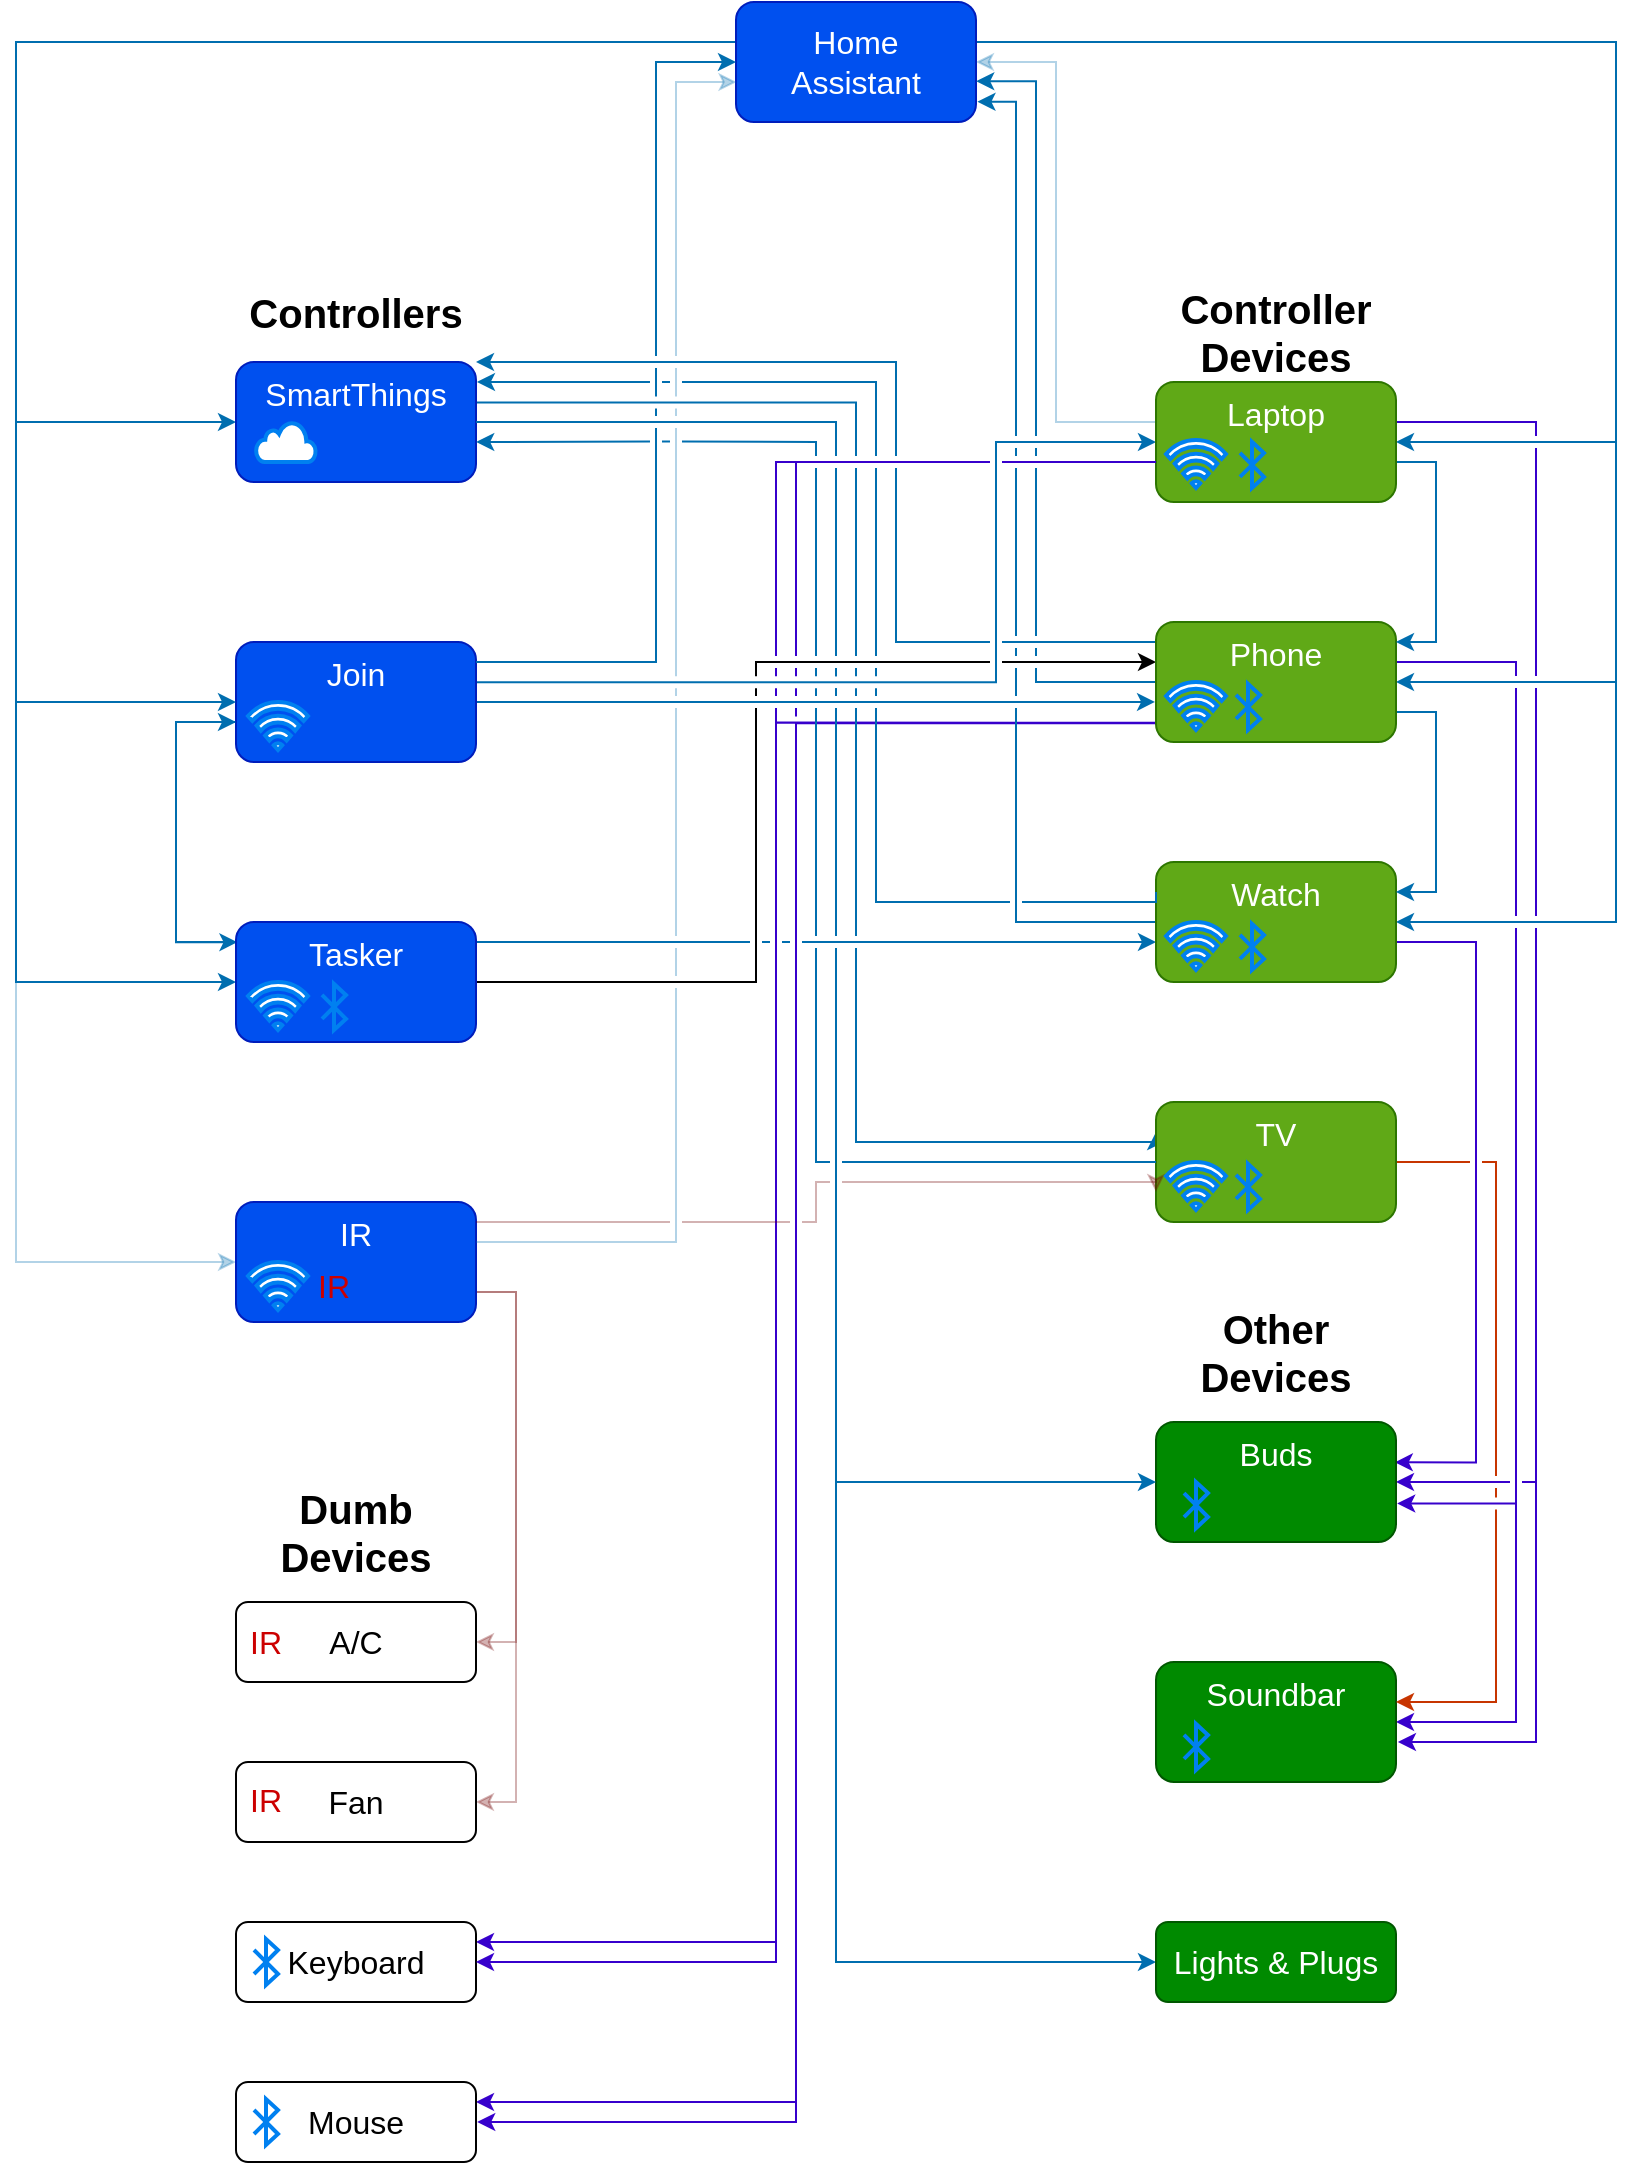 <mxfile version="21.5.0" type="github">
  <diagram name="Page-1" id="fEGx-Ri0PqNCiq2WfJy5">
    <mxGraphModel dx="1163" dy="625" grid="1" gridSize="10" guides="1" tooltips="1" connect="1" arrows="1" fold="1" page="1" pageScale="1" pageWidth="850" pageHeight="1100" math="0" shadow="0">
      <root>
        <mxCell id="0" />
        <mxCell id="1" parent="0" />
        <mxCell id="RfhdUQPL6JpXIDnolCRE-53" style="edgeStyle=orthogonalEdgeStyle;shape=connector;rounded=0;jumpStyle=gap;orthogonalLoop=1;jettySize=auto;html=1;exitX=0.005;exitY=0.839;exitDx=0;exitDy=0;entryX=1;entryY=0.25;entryDx=0;entryDy=0;labelBackgroundColor=default;strokeColor=#3700CC;fontFamily=Helvetica;fontSize=11;fontColor=default;endArrow=classic;jumpSize=6;fillColor=#6a00ff;exitPerimeter=0;" parent="1" source="KWsWyQxtymJVeOGBYL6s-16" target="KWsWyQxtymJVeOGBYL6s-26" edge="1">
          <mxGeometry relative="1" as="geometry">
            <Array as="points">
              <mxPoint x="405" y="372" />
              <mxPoint x="405" y="982" />
            </Array>
          </mxGeometry>
        </mxCell>
        <mxCell id="RfhdUQPL6JpXIDnolCRE-24" style="edgeStyle=orthogonalEdgeStyle;rounded=0;orthogonalLoop=1;jettySize=auto;html=1;entryX=-0.004;entryY=0.666;entryDx=0;entryDy=0;jumpStyle=gap;fillColor=#1ba1e2;strokeColor=#006EAF;entryPerimeter=0;" parent="1" source="KWsWyQxtymJVeOGBYL6s-7" target="KWsWyQxtymJVeOGBYL6s-16" edge="1">
          <mxGeometry relative="1" as="geometry">
            <Array as="points" />
          </mxGeometry>
        </mxCell>
        <mxCell id="RfhdUQPL6JpXIDnolCRE-19" style="edgeStyle=orthogonalEdgeStyle;rounded=0;orthogonalLoop=1;jettySize=auto;html=1;entryX=0;entryY=0.5;entryDx=0;entryDy=0;jumpStyle=gap;exitX=1;exitY=0.335;exitDx=0;exitDy=0;exitPerimeter=0;fillColor=#1ba1e2;strokeColor=#006EAF;" parent="1" source="KWsWyQxtymJVeOGBYL6s-7" target="KWsWyQxtymJVeOGBYL6s-17" edge="1">
          <mxGeometry relative="1" as="geometry">
            <mxPoint x="255" y="372" as="sourcePoint" />
            <mxPoint x="595.0" y="262" as="targetPoint" />
            <Array as="points">
              <mxPoint x="515" y="352" />
              <mxPoint x="515" y="232" />
            </Array>
          </mxGeometry>
        </mxCell>
        <mxCell id="RfhdUQPL6JpXIDnolCRE-28" style="edgeStyle=orthogonalEdgeStyle;shape=connector;rounded=0;jumpStyle=gap;orthogonalLoop=1;jettySize=auto;html=1;labelBackgroundColor=default;fontFamily=Helvetica;fontSize=11;fontColor=default;endArrow=classic;" parent="1" source="KWsWyQxtymJVeOGBYL6s-12" target="KWsWyQxtymJVeOGBYL6s-16" edge="1">
          <mxGeometry relative="1" as="geometry">
            <Array as="points">
              <mxPoint x="395" y="502" />
              <mxPoint x="395" y="342" />
            </Array>
          </mxGeometry>
        </mxCell>
        <mxCell id="RfhdUQPL6JpXIDnolCRE-51" style="edgeStyle=orthogonalEdgeStyle;shape=connector;rounded=0;jumpStyle=gap;orthogonalLoop=1;jettySize=auto;html=1;exitX=0;exitY=0.75;exitDx=0;exitDy=0;labelBackgroundColor=default;strokeColor=#3700CC;fontFamily=Helvetica;fontSize=11;fontColor=default;endArrow=classic;fillColor=#6a00ff;entryX=1.005;entryY=0.519;entryDx=0;entryDy=0;entryPerimeter=0;" parent="1" source="KWsWyQxtymJVeOGBYL6s-17" target="RfhdUQPL6JpXIDnolCRE-38" edge="1">
          <mxGeometry relative="1" as="geometry">
            <mxPoint x="255" y="1082" as="targetPoint" />
            <Array as="points">
              <mxPoint x="415" y="242" />
              <mxPoint x="415" y="1072" />
              <mxPoint x="256" y="1072" />
            </Array>
          </mxGeometry>
        </mxCell>
        <mxCell id="RfhdUQPL6JpXIDnolCRE-29" style="edgeStyle=orthogonalEdgeStyle;shape=connector;rounded=0;jumpStyle=gap;orthogonalLoop=1;jettySize=auto;html=1;labelBackgroundColor=default;strokeColor=#006EAF;fontFamily=Helvetica;fontSize=11;fontColor=default;endArrow=classic;fillColor=#1ba1e2;" parent="1" source="KWsWyQxtymJVeOGBYL6s-12" target="KWsWyQxtymJVeOGBYL6s-15" edge="1">
          <mxGeometry relative="1" as="geometry">
            <Array as="points">
              <mxPoint x="565" y="482" />
              <mxPoint x="565" y="482" />
            </Array>
          </mxGeometry>
        </mxCell>
        <mxCell id="RfhdUQPL6JpXIDnolCRE-54" style="edgeStyle=orthogonalEdgeStyle;shape=connector;rounded=0;jumpStyle=gap;orthogonalLoop=1;jettySize=auto;html=1;exitX=0.007;exitY=0.844;exitDx=0;exitDy=0;entryX=1;entryY=0.25;entryDx=0;entryDy=0;labelBackgroundColor=default;strokeColor=#3700CC;fontFamily=Helvetica;fontSize=11;fontColor=default;endArrow=classic;jumpSize=10;fillColor=#6a00ff;exitPerimeter=0;" parent="1" source="KWsWyQxtymJVeOGBYL6s-16" target="RfhdUQPL6JpXIDnolCRE-38" edge="1">
          <mxGeometry relative="1" as="geometry">
            <mxPoint x="605" y="362" as="sourcePoint" />
            <mxPoint x="265" y="1062" as="targetPoint" />
            <Array as="points">
              <mxPoint x="415" y="373" />
              <mxPoint x="415" y="1062" />
            </Array>
          </mxGeometry>
        </mxCell>
        <mxCell id="RfhdUQPL6JpXIDnolCRE-45" style="edgeStyle=orthogonalEdgeStyle;shape=connector;rounded=0;jumpStyle=gap;orthogonalLoop=1;jettySize=auto;html=1;exitX=-0.001;exitY=0.166;exitDx=0;exitDy=0;entryX=1;entryY=0;entryDx=0;entryDy=0;labelBackgroundColor=default;strokeColor=#006EAF;fontFamily=Helvetica;fontSize=11;fontColor=default;endArrow=classic;fillColor=#1ba1e2;exitPerimeter=0;" parent="1" source="KWsWyQxtymJVeOGBYL6s-16" target="KWsWyQxtymJVeOGBYL6s-9" edge="1">
          <mxGeometry relative="1" as="geometry">
            <Array as="points">
              <mxPoint x="465" y="332" />
              <mxPoint x="465" y="192" />
            </Array>
          </mxGeometry>
        </mxCell>
        <mxCell id="RfhdUQPL6JpXIDnolCRE-4" style="edgeStyle=orthogonalEdgeStyle;rounded=0;orthogonalLoop=1;jettySize=auto;html=1;entryX=0;entryY=0.25;entryDx=0;entryDy=0;jumpStyle=gap;exitX=1.002;exitY=0.338;exitDx=0;exitDy=0;exitPerimeter=0;fillColor=#1ba1e2;strokeColor=#006EAF;" parent="1" source="KWsWyQxtymJVeOGBYL6s-9" target="KWsWyQxtymJVeOGBYL6s-19" edge="1">
          <mxGeometry relative="1" as="geometry">
            <mxPoint x="255.0" y="232" as="sourcePoint" />
            <mxPoint x="592.84" y="602.72" as="targetPoint" />
            <Array as="points">
              <mxPoint x="445" y="212" />
              <mxPoint x="445" y="582" />
            </Array>
          </mxGeometry>
        </mxCell>
        <mxCell id="RfhdUQPL6JpXIDnolCRE-15" style="edgeStyle=orthogonalEdgeStyle;rounded=0;orthogonalLoop=1;jettySize=auto;html=1;jumpStyle=gap;snapToPoint=0;arcSize=20;exitX=0.003;exitY=0.666;exitDx=0;exitDy=0;exitPerimeter=0;entryX=0.006;entryY=0.168;entryDx=0;entryDy=0;entryPerimeter=0;fillColor=#1ba1e2;strokeColor=#006EAF;" parent="1" source="KWsWyQxtymJVeOGBYL6s-7" target="KWsWyQxtymJVeOGBYL6s-12" edge="1">
          <mxGeometry relative="1" as="geometry">
            <mxPoint x="255" y="372" as="sourcePoint" />
            <mxPoint x="135" y="483" as="targetPoint" />
            <Array as="points">
              <mxPoint x="105" y="372" />
              <mxPoint x="105" y="482" />
            </Array>
          </mxGeometry>
        </mxCell>
        <mxCell id="KWsWyQxtymJVeOGBYL6s-7" value="Join" style="rounded=1;whiteSpace=wrap;html=1;fontSize=16;fontStyle=0;fillColor=#0050ef;fontColor=#ffffff;strokeColor=#001DBC;verticalAlign=top;" parent="1" vertex="1">
          <mxGeometry x="135" y="332" width="120" height="60" as="geometry" />
        </mxCell>
        <mxCell id="RfhdUQPL6JpXIDnolCRE-8" style="edgeStyle=orthogonalEdgeStyle;rounded=0;orthogonalLoop=1;jettySize=auto;html=1;entryX=0;entryY=0.5;entryDx=0;entryDy=0;jumpStyle=gap;fillColor=#1ba1e2;strokeColor=#006EAF;" parent="1" source="KWsWyQxtymJVeOGBYL6s-8" target="KWsWyQxtymJVeOGBYL6s-9" edge="1">
          <mxGeometry relative="1" as="geometry">
            <Array as="points">
              <mxPoint x="25" y="32" />
              <mxPoint x="25" y="222" />
            </Array>
          </mxGeometry>
        </mxCell>
        <mxCell id="RfhdUQPL6JpXIDnolCRE-9" style="edgeStyle=orthogonalEdgeStyle;rounded=0;orthogonalLoop=1;jettySize=auto;html=1;entryX=0;entryY=0.5;entryDx=0;entryDy=0;jumpStyle=gap;fillColor=#1ba1e2;strokeColor=#006EAF;" parent="1" source="KWsWyQxtymJVeOGBYL6s-8" target="KWsWyQxtymJVeOGBYL6s-7" edge="1">
          <mxGeometry relative="1" as="geometry">
            <Array as="points">
              <mxPoint x="25" y="32" />
              <mxPoint x="25" y="362" />
            </Array>
          </mxGeometry>
        </mxCell>
        <mxCell id="RfhdUQPL6JpXIDnolCRE-11" style="edgeStyle=orthogonalEdgeStyle;rounded=0;orthogonalLoop=1;jettySize=auto;html=1;entryX=1;entryY=0.5;entryDx=0;entryDy=0;jumpStyle=gap;fillColor=#1ba1e2;strokeColor=#006EAF;" parent="1" source="KWsWyQxtymJVeOGBYL6s-8" target="KWsWyQxtymJVeOGBYL6s-17" edge="1">
          <mxGeometry relative="1" as="geometry">
            <Array as="points">
              <mxPoint x="825" y="32" />
              <mxPoint x="825" y="232" />
            </Array>
          </mxGeometry>
        </mxCell>
        <mxCell id="RfhdUQPL6JpXIDnolCRE-12" style="edgeStyle=orthogonalEdgeStyle;rounded=0;orthogonalLoop=1;jettySize=auto;html=1;entryX=1;entryY=0.5;entryDx=0;entryDy=0;jumpStyle=gap;fillColor=#1ba1e2;strokeColor=#006EAF;" parent="1" source="KWsWyQxtymJVeOGBYL6s-8" target="KWsWyQxtymJVeOGBYL6s-16" edge="1">
          <mxGeometry relative="1" as="geometry">
            <Array as="points">
              <mxPoint x="825" y="32" />
              <mxPoint x="825" y="352" />
            </Array>
          </mxGeometry>
        </mxCell>
        <mxCell id="RfhdUQPL6JpXIDnolCRE-13" style="edgeStyle=orthogonalEdgeStyle;rounded=0;orthogonalLoop=1;jettySize=auto;html=1;entryX=1;entryY=0.5;entryDx=0;entryDy=0;jumpStyle=gap;fillColor=#1ba1e2;strokeColor=#006EAF;" parent="1" target="KWsWyQxtymJVeOGBYL6s-15" edge="1">
          <mxGeometry relative="1" as="geometry">
            <mxPoint x="465" y="32.043" as="sourcePoint" />
            <mxPoint x="735" y="382" as="targetPoint" />
            <Array as="points">
              <mxPoint x="825" y="32" />
              <mxPoint x="825" y="472" />
            </Array>
          </mxGeometry>
        </mxCell>
        <mxCell id="RfhdUQPL6JpXIDnolCRE-14" style="edgeStyle=orthogonalEdgeStyle;rounded=0;orthogonalLoop=1;jettySize=auto;html=1;entryX=0;entryY=0.5;entryDx=0;entryDy=0;jumpStyle=gap;fillColor=#1ba1e2;strokeColor=#006EAF;" parent="1" source="KWsWyQxtymJVeOGBYL6s-8" target="KWsWyQxtymJVeOGBYL6s-12" edge="1">
          <mxGeometry relative="1" as="geometry">
            <Array as="points">
              <mxPoint x="25" y="32" />
              <mxPoint x="25" y="502" />
            </Array>
          </mxGeometry>
        </mxCell>
        <mxCell id="RfhdUQPL6JpXIDnolCRE-31" style="edgeStyle=orthogonalEdgeStyle;shape=connector;rounded=0;jumpStyle=gap;orthogonalLoop=1;jettySize=auto;html=1;entryX=0;entryY=0.5;entryDx=0;entryDy=0;labelBackgroundColor=default;strokeColor=#006EAF;fontFamily=Helvetica;fontSize=11;fontColor=default;endArrow=classic;opacity=30;fillColor=#1ba1e2;" parent="1" source="KWsWyQxtymJVeOGBYL6s-8" target="KWsWyQxtymJVeOGBYL6s-11" edge="1">
          <mxGeometry relative="1" as="geometry">
            <Array as="points">
              <mxPoint x="25" y="32" />
              <mxPoint x="25" y="642" />
            </Array>
          </mxGeometry>
        </mxCell>
        <mxCell id="KWsWyQxtymJVeOGBYL6s-8" value="Home&lt;br&gt;Assistant" style="rounded=1;whiteSpace=wrap;html=1;fontSize=16;fontStyle=0;fillColor=#0050ef;fontColor=#ffffff;strokeColor=#001DBC;" parent="1" vertex="1">
          <mxGeometry x="385" y="12" width="120" height="60" as="geometry" />
        </mxCell>
        <mxCell id="RfhdUQPL6JpXIDnolCRE-3" style="edgeStyle=orthogonalEdgeStyle;rounded=0;orthogonalLoop=1;jettySize=auto;html=1;entryX=0;entryY=0.5;entryDx=0;entryDy=0;jumpStyle=gap;fillColor=#1ba1e2;strokeColor=#006EAF;" parent="1" source="KWsWyQxtymJVeOGBYL6s-9" target="KWsWyQxtymJVeOGBYL6s-21" edge="1">
          <mxGeometry relative="1" as="geometry">
            <Array as="points">
              <mxPoint x="435" y="222" />
              <mxPoint x="435" y="992" />
            </Array>
          </mxGeometry>
        </mxCell>
        <mxCell id="KWsWyQxtymJVeOGBYL6s-9" value="SmartThings" style="rounded=1;whiteSpace=wrap;html=1;fontSize=16;fontStyle=0;fillColor=#0050ef;fontColor=#ffffff;strokeColor=#001DBC;verticalAlign=top;" parent="1" vertex="1">
          <mxGeometry x="135" y="192" width="120" height="60" as="geometry" />
        </mxCell>
        <mxCell id="RfhdUQPL6JpXIDnolCRE-41" style="edgeStyle=orthogonalEdgeStyle;shape=connector;rounded=0;jumpStyle=gap;orthogonalLoop=1;jettySize=auto;html=1;exitX=1;exitY=0.75;exitDx=0;exitDy=0;entryX=1;entryY=0.5;entryDx=0;entryDy=0;labelBackgroundColor=default;strokeColor=#6F0000;fontFamily=Helvetica;fontSize=11;fontColor=default;endArrow=classic;opacity=30;fillColor=#a20025;" parent="1" source="KWsWyQxtymJVeOGBYL6s-11" target="RfhdUQPL6JpXIDnolCRE-34" edge="1">
          <mxGeometry relative="1" as="geometry" />
        </mxCell>
        <mxCell id="ssOdePFRnL7trXgACDa_-28" style="edgeStyle=orthogonalEdgeStyle;rounded=0;orthogonalLoop=1;jettySize=auto;html=1;exitX=1;exitY=0.75;exitDx=0;exitDy=0;entryX=1;entryY=0.5;entryDx=0;entryDy=0;fillColor=#a20025;strokeColor=#6F0000;opacity=30;" edge="1" parent="1" source="KWsWyQxtymJVeOGBYL6s-11" target="RfhdUQPL6JpXIDnolCRE-35">
          <mxGeometry relative="1" as="geometry">
            <Array as="points">
              <mxPoint x="275" y="657" />
              <mxPoint x="275" y="912" />
            </Array>
          </mxGeometry>
        </mxCell>
        <mxCell id="KWsWyQxtymJVeOGBYL6s-11" value="IR" style="rounded=1;whiteSpace=wrap;html=1;fontSize=16;fontStyle=0;fillColor=#0050ef;fontColor=#ffffff;strokeColor=#001DBC;verticalAlign=top;" parent="1" vertex="1">
          <mxGeometry x="135" y="612" width="120" height="60" as="geometry" />
        </mxCell>
        <mxCell id="RfhdUQPL6JpXIDnolCRE-30" style="edgeStyle=orthogonalEdgeStyle;shape=connector;rounded=0;jumpStyle=gap;orthogonalLoop=1;jettySize=auto;html=1;labelBackgroundColor=default;strokeColor=#006EAF;fontFamily=Helvetica;fontSize=11;fontColor=default;endArrow=classic;exitX=-0.006;exitY=0.166;exitDx=0;exitDy=0;exitPerimeter=0;fillColor=#1ba1e2;" parent="1" source="KWsWyQxtymJVeOGBYL6s-12" target="KWsWyQxtymJVeOGBYL6s-7" edge="1">
          <mxGeometry relative="1" as="geometry">
            <Array as="points">
              <mxPoint x="105" y="482" />
              <mxPoint x="105" y="372" />
            </Array>
          </mxGeometry>
        </mxCell>
        <mxCell id="KWsWyQxtymJVeOGBYL6s-12" value="Tasker" style="rounded=1;whiteSpace=wrap;html=1;fontSize=16;fontStyle=0;fillColor=#0050ef;fontColor=#ffffff;strokeColor=#001DBC;verticalAlign=top;" parent="1" vertex="1">
          <mxGeometry x="135" y="472" width="120" height="60" as="geometry" />
        </mxCell>
        <mxCell id="KWsWyQxtymJVeOGBYL6s-14" value="Controllers" style="text;html=1;strokeColor=none;fillColor=none;align=center;verticalAlign=middle;whiteSpace=wrap;rounded=0;fontStyle=1;fontSize=20;" parent="1" vertex="1">
          <mxGeometry x="165" y="152" width="60" height="30" as="geometry" />
        </mxCell>
        <mxCell id="RfhdUQPL6JpXIDnolCRE-20" style="edgeStyle=orthogonalEdgeStyle;rounded=0;orthogonalLoop=1;jettySize=auto;html=1;jumpStyle=gap;entryX=1.006;entryY=0.831;entryDx=0;entryDy=0;entryPerimeter=0;fillColor=#1ba1e2;strokeColor=#006EAF;" parent="1" source="KWsWyQxtymJVeOGBYL6s-15" target="KWsWyQxtymJVeOGBYL6s-8" edge="1">
          <mxGeometry relative="1" as="geometry">
            <mxPoint x="515" y="62" as="targetPoint" />
            <Array as="points">
              <mxPoint x="525" y="472" />
              <mxPoint x="525" y="62" />
            </Array>
          </mxGeometry>
        </mxCell>
        <mxCell id="RfhdUQPL6JpXIDnolCRE-55" style="edgeStyle=orthogonalEdgeStyle;shape=connector;rounded=0;jumpStyle=gap;orthogonalLoop=1;jettySize=auto;html=1;exitX=1;exitY=0.75;exitDx=0;exitDy=0;labelBackgroundColor=default;strokeColor=#3700CC;fontFamily=Helvetica;fontSize=11;fontColor=default;endArrow=classic;entryX=0.995;entryY=0.336;entryDx=0;entryDy=0;fillColor=#6a00ff;entryPerimeter=0;" parent="1" source="KWsWyQxtymJVeOGBYL6s-15" target="KWsWyQxtymJVeOGBYL6s-20" edge="1">
          <mxGeometry relative="1" as="geometry">
            <mxPoint x="725" y="732" as="targetPoint" />
            <Array as="points">
              <mxPoint x="715" y="482" />
              <mxPoint x="755" y="482" />
              <mxPoint x="755" y="742" />
            </Array>
          </mxGeometry>
        </mxCell>
        <mxCell id="KWsWyQxtymJVeOGBYL6s-15" value="Watch" style="rounded=1;whiteSpace=wrap;html=1;fontSize=16;fontStyle=0;fillColor=#60a917;fontColor=#ffffff;strokeColor=#2D7600;align=center;verticalAlign=top;" parent="1" vertex="1">
          <mxGeometry x="595" y="442" width="120" height="60" as="geometry" />
        </mxCell>
        <mxCell id="RfhdUQPL6JpXIDnolCRE-22" style="edgeStyle=orthogonalEdgeStyle;rounded=0;orthogonalLoop=1;jettySize=auto;html=1;entryX=1.001;entryY=0.66;entryDx=0;entryDy=0;entryPerimeter=0;jumpStyle=gap;fillColor=#1ba1e2;strokeColor=#006EAF;" parent="1" source="KWsWyQxtymJVeOGBYL6s-16" target="KWsWyQxtymJVeOGBYL6s-8" edge="1">
          <mxGeometry relative="1" as="geometry">
            <mxPoint x="415" y="82" as="targetPoint" />
            <Array as="points">
              <mxPoint x="535" y="352" />
              <mxPoint x="535" y="52" />
            </Array>
          </mxGeometry>
        </mxCell>
        <mxCell id="RfhdUQPL6JpXIDnolCRE-44" style="edgeStyle=orthogonalEdgeStyle;shape=connector;rounded=0;jumpStyle=gap;orthogonalLoop=1;jettySize=auto;html=1;exitX=1;exitY=0.75;exitDx=0;exitDy=0;entryX=1;entryY=0.25;entryDx=0;entryDy=0;labelBackgroundColor=default;strokeColor=#006EAF;fontFamily=Helvetica;fontSize=11;fontColor=default;endArrow=classic;fillColor=#1ba1e2;" parent="1" source="KWsWyQxtymJVeOGBYL6s-16" target="KWsWyQxtymJVeOGBYL6s-15" edge="1">
          <mxGeometry relative="1" as="geometry" />
        </mxCell>
        <mxCell id="RfhdUQPL6JpXIDnolCRE-48" style="edgeStyle=orthogonalEdgeStyle;shape=connector;rounded=0;jumpStyle=gap;orthogonalLoop=1;jettySize=auto;html=1;exitX=1;exitY=0.25;exitDx=0;exitDy=0;entryX=1.005;entryY=0.679;entryDx=0;entryDy=0;labelBackgroundColor=default;strokeColor=#3700CC;fontFamily=Helvetica;fontSize=11;fontColor=default;endArrow=classic;fillColor=#6a00ff;entryPerimeter=0;" parent="1" source="KWsWyQxtymJVeOGBYL6s-16" target="KWsWyQxtymJVeOGBYL6s-20" edge="1">
          <mxGeometry relative="1" as="geometry">
            <Array as="points">
              <mxPoint x="715" y="342" />
              <mxPoint x="775" y="342" />
              <mxPoint x="775" y="763" />
            </Array>
          </mxGeometry>
        </mxCell>
        <mxCell id="RfhdUQPL6JpXIDnolCRE-49" style="edgeStyle=orthogonalEdgeStyle;shape=connector;rounded=0;jumpStyle=gap;orthogonalLoop=1;jettySize=auto;html=1;exitX=1;exitY=0.25;exitDx=0;exitDy=0;entryX=1;entryY=0.5;entryDx=0;entryDy=0;labelBackgroundColor=default;strokeColor=#3700CC;fontFamily=Helvetica;fontSize=11;fontColor=default;endArrow=classic;fillColor=#6a00ff;" parent="1" source="KWsWyQxtymJVeOGBYL6s-16" target="KWsWyQxtymJVeOGBYL6s-18" edge="1">
          <mxGeometry relative="1" as="geometry">
            <Array as="points">
              <mxPoint x="775" y="342" />
              <mxPoint x="775" y="872" />
            </Array>
          </mxGeometry>
        </mxCell>
        <mxCell id="KWsWyQxtymJVeOGBYL6s-16" value="Phone" style="rounded=1;whiteSpace=wrap;html=1;fontSize=16;fontStyle=0;fillColor=#60a917;fontColor=#ffffff;strokeColor=#2D7600;verticalAlign=top;" parent="1" vertex="1">
          <mxGeometry x="595" y="322" width="120" height="60" as="geometry" />
        </mxCell>
        <mxCell id="RfhdUQPL6JpXIDnolCRE-21" style="edgeStyle=orthogonalEdgeStyle;rounded=0;orthogonalLoop=1;jettySize=auto;html=1;entryX=1;entryY=0.5;entryDx=0;entryDy=0;jumpStyle=gap;opacity=30;fillColor=#1ba1e2;strokeColor=#006EAF;" parent="1" source="KWsWyQxtymJVeOGBYL6s-17" target="KWsWyQxtymJVeOGBYL6s-8" edge="1">
          <mxGeometry relative="1" as="geometry">
            <Array as="points">
              <mxPoint x="545" y="222" />
              <mxPoint x="545" y="42" />
            </Array>
          </mxGeometry>
        </mxCell>
        <mxCell id="RfhdUQPL6JpXIDnolCRE-43" style="edgeStyle=orthogonalEdgeStyle;shape=connector;rounded=0;jumpStyle=gap;orthogonalLoop=1;jettySize=auto;html=1;exitX=1;exitY=0.75;exitDx=0;exitDy=0;labelBackgroundColor=default;strokeColor=#006EAF;fontFamily=Helvetica;fontSize=11;fontColor=default;endArrow=classic;fillColor=#1ba1e2;" parent="1" source="KWsWyQxtymJVeOGBYL6s-17" edge="1">
          <mxGeometry relative="1" as="geometry">
            <mxPoint x="715" y="332" as="targetPoint" />
            <Array as="points">
              <mxPoint x="735" y="242" />
              <mxPoint x="735" y="332" />
              <mxPoint x="715" y="332" />
            </Array>
          </mxGeometry>
        </mxCell>
        <mxCell id="RfhdUQPL6JpXIDnolCRE-46" style="edgeStyle=orthogonalEdgeStyle;shape=connector;rounded=0;jumpStyle=gap;orthogonalLoop=1;jettySize=auto;html=1;exitX=1;exitY=0.25;exitDx=0;exitDy=0;entryX=1;entryY=0.5;entryDx=0;entryDy=0;labelBackgroundColor=default;strokeColor=#3700CC;fontFamily=Helvetica;fontSize=11;fontColor=default;endArrow=classic;fillColor=#6a00ff;" parent="1" source="KWsWyQxtymJVeOGBYL6s-17" target="KWsWyQxtymJVeOGBYL6s-20" edge="1">
          <mxGeometry relative="1" as="geometry">
            <Array as="points">
              <mxPoint x="785" y="222" />
              <mxPoint x="785" y="752" />
            </Array>
          </mxGeometry>
        </mxCell>
        <mxCell id="RfhdUQPL6JpXIDnolCRE-47" style="edgeStyle=orthogonalEdgeStyle;shape=connector;rounded=0;jumpStyle=gap;orthogonalLoop=1;jettySize=auto;html=1;exitX=1;exitY=0.25;exitDx=0;exitDy=0;entryX=1.008;entryY=0.666;entryDx=0;entryDy=0;labelBackgroundColor=default;strokeColor=#3700CC;fontFamily=Helvetica;fontSize=11;fontColor=default;endArrow=classic;entryPerimeter=0;fillColor=#6a00ff;" parent="1" source="KWsWyQxtymJVeOGBYL6s-17" target="KWsWyQxtymJVeOGBYL6s-18" edge="1">
          <mxGeometry relative="1" as="geometry">
            <Array as="points">
              <mxPoint x="715" y="222" />
              <mxPoint x="785" y="222" />
              <mxPoint x="785" y="882" />
            </Array>
          </mxGeometry>
        </mxCell>
        <mxCell id="KWsWyQxtymJVeOGBYL6s-17" value="Laptop&lt;br&gt;" style="rounded=1;whiteSpace=wrap;html=1;fontSize=16;fontStyle=0;fillColor=#60a917;fontColor=#ffffff;strokeColor=#2D7600;verticalAlign=top;" parent="1" vertex="1">
          <mxGeometry x="595" y="202" width="120" height="60" as="geometry" />
        </mxCell>
        <mxCell id="KWsWyQxtymJVeOGBYL6s-18" value="Soundbar" style="rounded=1;whiteSpace=wrap;html=1;fontSize=16;fontStyle=0;fillColor=#008a00;fontColor=#ffffff;strokeColor=#005700;verticalAlign=top;" parent="1" vertex="1">
          <mxGeometry x="595" y="842" width="120" height="60" as="geometry" />
        </mxCell>
        <mxCell id="RfhdUQPL6JpXIDnolCRE-56" style="edgeStyle=orthogonalEdgeStyle;shape=connector;rounded=0;jumpStyle=gap;orthogonalLoop=1;jettySize=auto;html=1;exitX=1;exitY=0.5;exitDx=0;exitDy=0;labelBackgroundColor=default;strokeColor=#C73500;fontFamily=Helvetica;fontSize=11;fontColor=default;endArrow=classic;fillColor=#fa6800;" parent="1" source="KWsWyQxtymJVeOGBYL6s-19" edge="1">
          <mxGeometry relative="1" as="geometry">
            <Array as="points">
              <mxPoint x="765" y="592" />
              <mxPoint x="765" y="862" />
              <mxPoint x="715" y="862" />
            </Array>
            <mxPoint x="715" y="862" as="targetPoint" />
          </mxGeometry>
        </mxCell>
        <mxCell id="KWsWyQxtymJVeOGBYL6s-19" value="TV" style="rounded=1;whiteSpace=wrap;html=1;fontSize=16;fontStyle=0;fillColor=#60a917;fontColor=#ffffff;strokeColor=#2D7600;verticalAlign=top;" parent="1" vertex="1">
          <mxGeometry x="595" y="562" width="120" height="60" as="geometry" />
        </mxCell>
        <mxCell id="KWsWyQxtymJVeOGBYL6s-20" value="Buds" style="rounded=1;whiteSpace=wrap;html=1;fontSize=16;fontStyle=0;fillColor=#008a00;fontColor=#ffffff;strokeColor=#005700;verticalAlign=top;" parent="1" vertex="1">
          <mxGeometry x="595" y="722" width="120" height="60" as="geometry" />
        </mxCell>
        <mxCell id="KWsWyQxtymJVeOGBYL6s-21" value="Lights &amp;amp; Plugs" style="rounded=1;whiteSpace=wrap;html=1;fontSize=16;fontStyle=0;fillColor=#008a00;fontColor=#ffffff;strokeColor=#005700;" parent="1" vertex="1">
          <mxGeometry x="595" y="972" width="120" height="40" as="geometry" />
        </mxCell>
        <mxCell id="KWsWyQxtymJVeOGBYL6s-22" value="Controller Devices" style="text;html=1;strokeColor=none;fillColor=none;align=center;verticalAlign=middle;whiteSpace=wrap;rounded=0;fontStyle=1;fontSize=20;" parent="1" vertex="1">
          <mxGeometry x="625" y="162" width="60" height="30" as="geometry" />
        </mxCell>
        <mxCell id="KWsWyQxtymJVeOGBYL6s-26" value="Keyboard" style="rounded=1;whiteSpace=wrap;html=1;fontSize=16;fontStyle=0" parent="1" vertex="1">
          <mxGeometry x="135" y="972" width="120" height="40" as="geometry" />
        </mxCell>
        <mxCell id="RfhdUQPL6JpXIDnolCRE-5" value="Other Devices" style="text;html=1;strokeColor=none;fillColor=none;align=center;verticalAlign=middle;whiteSpace=wrap;rounded=0;fontStyle=1;fontSize=20;" parent="1" vertex="1">
          <mxGeometry x="625" y="672" width="60" height="30" as="geometry" />
        </mxCell>
        <mxCell id="RfhdUQPL6JpXIDnolCRE-34" value="A/C" style="rounded=1;whiteSpace=wrap;html=1;fontSize=16;fontStyle=0" parent="1" vertex="1">
          <mxGeometry x="135" y="812" width="120" height="40" as="geometry" />
        </mxCell>
        <mxCell id="RfhdUQPL6JpXIDnolCRE-35" value="Fan" style="rounded=1;whiteSpace=wrap;html=1;fontSize=16;fontStyle=0" parent="1" vertex="1">
          <mxGeometry x="135" y="892" width="120" height="40" as="geometry" />
        </mxCell>
        <mxCell id="RfhdUQPL6JpXIDnolCRE-36" value="Dumb&lt;br&gt;Devices" style="text;html=1;strokeColor=none;fillColor=none;align=center;verticalAlign=middle;whiteSpace=wrap;rounded=0;fontStyle=1;fontSize=20;" parent="1" vertex="1">
          <mxGeometry x="165" y="762" width="60" height="30" as="geometry" />
        </mxCell>
        <mxCell id="RfhdUQPL6JpXIDnolCRE-38" value="Mouse" style="rounded=1;whiteSpace=wrap;html=1;fontSize=16;fontStyle=0" parent="1" vertex="1">
          <mxGeometry x="135" y="1052" width="120" height="40" as="geometry" />
        </mxCell>
        <mxCell id="RfhdUQPL6JpXIDnolCRE-18" style="edgeStyle=orthogonalEdgeStyle;rounded=0;orthogonalLoop=1;jettySize=auto;html=1;jumpStyle=gap;entryX=0.002;entryY=0.667;entryDx=0;entryDy=0;entryPerimeter=0;opacity=30;fillColor=#1ba1e2;strokeColor=#006EAF;" parent="1" target="KWsWyQxtymJVeOGBYL6s-8" edge="1">
          <mxGeometry relative="1" as="geometry">
            <mxPoint x="255" y="632" as="sourcePoint" />
            <mxPoint x="375" y="52" as="targetPoint" />
            <Array as="points">
              <mxPoint x="255" y="632" />
              <mxPoint x="355" y="632" />
              <mxPoint x="355" y="52" />
            </Array>
          </mxGeometry>
        </mxCell>
        <mxCell id="RfhdUQPL6JpXIDnolCRE-17" style="edgeStyle=orthogonalEdgeStyle;rounded=0;orthogonalLoop=1;jettySize=auto;html=1;entryX=0;entryY=0.5;entryDx=0;entryDy=0;jumpStyle=gap;fillColor=#1ba1e2;strokeColor=#006EAF;" parent="1" target="KWsWyQxtymJVeOGBYL6s-8" edge="1">
          <mxGeometry relative="1" as="geometry">
            <Array as="points">
              <mxPoint x="255" y="342" />
              <mxPoint x="345" y="342" />
              <mxPoint x="345" y="42" />
            </Array>
            <mxPoint x="255" y="342" as="sourcePoint" />
          </mxGeometry>
        </mxCell>
        <mxCell id="RfhdUQPL6JpXIDnolCRE-26" style="edgeStyle=orthogonalEdgeStyle;shape=connector;rounded=0;jumpStyle=gap;orthogonalLoop=1;jettySize=auto;html=1;entryX=0;entryY=0.5;entryDx=0;entryDy=0;labelBackgroundColor=default;strokeColor=#006EAF;fontFamily=Helvetica;fontSize=11;fontColor=default;endArrow=classic;fillColor=#1ba1e2;" parent="1" source="KWsWyQxtymJVeOGBYL6s-9" target="KWsWyQxtymJVeOGBYL6s-20" edge="1">
          <mxGeometry relative="1" as="geometry">
            <Array as="points">
              <mxPoint x="435" y="222" />
              <mxPoint x="435" y="752" />
            </Array>
          </mxGeometry>
        </mxCell>
        <mxCell id="RfhdUQPL6JpXIDnolCRE-23" style="edgeStyle=orthogonalEdgeStyle;rounded=0;orthogonalLoop=1;jettySize=auto;html=1;exitX=0;exitY=0.25;exitDx=0;exitDy=0;jumpStyle=gap;entryX=1.004;entryY=0.166;entryDx=0;entryDy=0;entryPerimeter=0;fillColor=#1ba1e2;strokeColor=#006EAF;" parent="1" source="KWsWyQxtymJVeOGBYL6s-15" target="KWsWyQxtymJVeOGBYL6s-9" edge="1">
          <mxGeometry relative="1" as="geometry">
            <mxPoint x="595" y="462" as="sourcePoint" />
            <mxPoint x="265.073" y="202" as="targetPoint" />
            <Array as="points">
              <mxPoint x="455" y="462" />
              <mxPoint x="455" y="202" />
            </Array>
          </mxGeometry>
        </mxCell>
        <mxCell id="RfhdUQPL6JpXIDnolCRE-25" style="edgeStyle=orthogonalEdgeStyle;rounded=0;orthogonalLoop=1;jettySize=auto;html=1;entryX=1.001;entryY=0.658;entryDx=0;entryDy=0;jumpStyle=gap;entryPerimeter=0;fillColor=#1ba1e2;strokeColor=#006EAF;" parent="1" source="KWsWyQxtymJVeOGBYL6s-19" target="KWsWyQxtymJVeOGBYL6s-9" edge="1">
          <mxGeometry relative="1" as="geometry">
            <Array as="points">
              <mxPoint x="425" y="592" />
              <mxPoint x="425" y="232" />
              <mxPoint x="255" y="232" />
            </Array>
          </mxGeometry>
        </mxCell>
        <mxCell id="RfhdUQPL6JpXIDnolCRE-52" style="edgeStyle=orthogonalEdgeStyle;shape=connector;rounded=0;jumpStyle=gap;orthogonalLoop=1;jettySize=auto;html=1;exitX=1;exitY=0.75;exitDx=0;exitDy=0;entryX=1;entryY=0.75;entryDx=0;entryDy=0;labelBackgroundColor=default;strokeColor=#006EAF;fontFamily=Helvetica;fontSize=11;fontColor=default;endArrow=classic;fillColor=#1ba1e2;" parent="1" source="RfhdUQPL6JpXIDnolCRE-38" target="RfhdUQPL6JpXIDnolCRE-38" edge="1">
          <mxGeometry relative="1" as="geometry" />
        </mxCell>
        <mxCell id="RfhdUQPL6JpXIDnolCRE-50" style="edgeStyle=orthogonalEdgeStyle;shape=connector;rounded=0;jumpStyle=gap;orthogonalLoop=1;jettySize=auto;html=1;entryX=1;entryY=0.5;entryDx=0;entryDy=0;labelBackgroundColor=default;strokeColor=#3700CC;fontFamily=Helvetica;fontSize=11;fontColor=default;endArrow=classic;fillColor=#6a00ff;" parent="1" target="KWsWyQxtymJVeOGBYL6s-26" edge="1">
          <mxGeometry relative="1" as="geometry">
            <mxPoint x="595" y="242" as="sourcePoint" />
            <Array as="points">
              <mxPoint x="595" y="242" />
              <mxPoint x="405" y="242" />
              <mxPoint x="405" y="992" />
            </Array>
          </mxGeometry>
        </mxCell>
        <mxCell id="RfhdUQPL6JpXIDnolCRE-32" style="edgeStyle=orthogonalEdgeStyle;shape=connector;rounded=0;jumpStyle=gap;orthogonalLoop=1;jettySize=auto;html=1;entryX=0;entryY=0.75;entryDx=0;entryDy=0;labelBackgroundColor=default;strokeColor=#6F0000;fontFamily=Helvetica;fontSize=11;fontColor=default;endArrow=classic;opacity=30;fillColor=#a20025;" parent="1" source="KWsWyQxtymJVeOGBYL6s-11" target="KWsWyQxtymJVeOGBYL6s-19" edge="1">
          <mxGeometry relative="1" as="geometry">
            <Array as="points">
              <mxPoint x="425" y="622" />
              <mxPoint x="425" y="602" />
            </Array>
          </mxGeometry>
        </mxCell>
        <mxCell id="ssOdePFRnL7trXgACDa_-2" value="" style="html=1;verticalLabelPosition=bottom;align=center;labelBackgroundColor=#ffffff;verticalAlign=top;strokeWidth=2;strokeColor=#0080F0;shadow=0;dashed=0;shape=mxgraph.ios7.icons.wifi;pointerEvents=1;aspect=fixed;" vertex="1" parent="1">
          <mxGeometry x="600" y="231" width="30" height="24" as="geometry" />
        </mxCell>
        <mxCell id="ssOdePFRnL7trXgACDa_-5" value="" style="html=1;verticalLabelPosition=bottom;align=center;labelBackgroundColor=#ffffff;verticalAlign=top;strokeWidth=2;strokeColor=#0080F0;shadow=0;dashed=0;shape=mxgraph.ios7.icons.wifi;pointerEvents=1;aspect=fixed;" vertex="1" parent="1">
          <mxGeometry x="600" y="352" width="30" height="24" as="geometry" />
        </mxCell>
        <mxCell id="ssOdePFRnL7trXgACDa_-6" value="" style="html=1;verticalLabelPosition=bottom;align=center;labelBackgroundColor=#ffffff;verticalAlign=top;strokeWidth=2;strokeColor=#0080F0;shadow=0;dashed=0;shape=mxgraph.ios7.icons.wifi;pointerEvents=1;aspect=fixed;" vertex="1" parent="1">
          <mxGeometry x="600" y="472" width="30" height="24" as="geometry" />
        </mxCell>
        <mxCell id="ssOdePFRnL7trXgACDa_-7" value="" style="html=1;verticalLabelPosition=bottom;align=center;labelBackgroundColor=#ffffff;verticalAlign=top;strokeWidth=2;strokeColor=#0080F0;shadow=0;dashed=0;shape=mxgraph.ios7.icons.wifi;pointerEvents=1;aspect=fixed;" vertex="1" parent="1">
          <mxGeometry x="600" y="592" width="30" height="24" as="geometry" />
        </mxCell>
        <mxCell id="ssOdePFRnL7trXgACDa_-9" value="" style="html=1;verticalLabelPosition=bottom;align=center;labelBackgroundColor=#ffffff;verticalAlign=top;strokeWidth=2;strokeColor=#0080F0;shadow=0;dashed=0;shape=mxgraph.ios7.icons.bluetooth;pointerEvents=1;aspect=fixed;" vertex="1" parent="1">
          <mxGeometry x="637" y="231.96" width="12" height="23.04" as="geometry" />
        </mxCell>
        <mxCell id="ssOdePFRnL7trXgACDa_-10" value="" style="html=1;verticalLabelPosition=bottom;align=center;labelBackgroundColor=#ffffff;verticalAlign=top;strokeWidth=2;strokeColor=#0080F0;shadow=0;dashed=0;shape=mxgraph.ios7.icons.bluetooth;pointerEvents=1;aspect=fixed;" vertex="1" parent="1">
          <mxGeometry x="635" y="592.96" width="12" height="23.04" as="geometry" />
        </mxCell>
        <mxCell id="ssOdePFRnL7trXgACDa_-11" value="" style="html=1;verticalLabelPosition=bottom;align=center;labelBackgroundColor=#ffffff;verticalAlign=top;strokeWidth=2;strokeColor=#0080F0;shadow=0;dashed=0;shape=mxgraph.ios7.icons.bluetooth;pointerEvents=1;aspect=fixed;" vertex="1" parent="1">
          <mxGeometry x="637" y="472.96" width="12" height="23.04" as="geometry" />
        </mxCell>
        <mxCell id="ssOdePFRnL7trXgACDa_-12" value="" style="html=1;verticalLabelPosition=bottom;align=center;labelBackgroundColor=#ffffff;verticalAlign=top;strokeWidth=2;strokeColor=#0080F0;shadow=0;dashed=0;shape=mxgraph.ios7.icons.bluetooth;pointerEvents=1;aspect=fixed;" vertex="1" parent="1">
          <mxGeometry x="635" y="352.96" width="12" height="23.04" as="geometry" />
        </mxCell>
        <mxCell id="ssOdePFRnL7trXgACDa_-13" value="" style="html=1;verticalLabelPosition=bottom;align=center;labelBackgroundColor=#ffffff;verticalAlign=top;strokeWidth=2;strokeColor=#0080F0;shadow=0;dashed=0;shape=mxgraph.ios7.icons.bluetooth;pointerEvents=1;aspect=fixed;" vertex="1" parent="1">
          <mxGeometry x="609" y="872.96" width="12" height="23.04" as="geometry" />
        </mxCell>
        <mxCell id="ssOdePFRnL7trXgACDa_-14" value="" style="html=1;verticalLabelPosition=bottom;align=center;labelBackgroundColor=#ffffff;verticalAlign=top;strokeWidth=2;strokeColor=#0080F0;shadow=0;dashed=0;shape=mxgraph.ios7.icons.bluetooth;pointerEvents=1;aspect=fixed;" vertex="1" parent="1">
          <mxGeometry x="609" y="752" width="12" height="23.04" as="geometry" />
        </mxCell>
        <mxCell id="ssOdePFRnL7trXgACDa_-15" value="" style="html=1;verticalLabelPosition=bottom;align=center;labelBackgroundColor=#ffffff;verticalAlign=top;strokeWidth=2;strokeColor=#0080F0;shadow=0;dashed=0;shape=mxgraph.ios7.icons.bluetooth;pointerEvents=1;aspect=fixed;" vertex="1" parent="1">
          <mxGeometry x="144" y="980.48" width="12" height="23.04" as="geometry" />
        </mxCell>
        <mxCell id="ssOdePFRnL7trXgACDa_-17" value="" style="html=1;verticalLabelPosition=bottom;align=center;labelBackgroundColor=#ffffff;verticalAlign=top;strokeWidth=2;strokeColor=#0080F0;shadow=0;dashed=0;shape=mxgraph.ios7.icons.bluetooth;pointerEvents=1;aspect=fixed;" vertex="1" parent="1">
          <mxGeometry x="144" y="1060.48" width="12" height="23.04" as="geometry" />
        </mxCell>
        <mxCell id="ssOdePFRnL7trXgACDa_-19" value="IR" style="text;html=1;strokeColor=none;fillColor=none;align=center;verticalAlign=middle;whiteSpace=wrap;rounded=0;fontSize=16;fontColor=#CC0000;" vertex="1" parent="1">
          <mxGeometry x="141" y="817" width="18" height="30" as="geometry" />
        </mxCell>
        <mxCell id="ssOdePFRnL7trXgACDa_-20" value="IR" style="text;html=1;strokeColor=none;fillColor=none;align=center;verticalAlign=middle;whiteSpace=wrap;rounded=0;fontSize=16;fontColor=#CC0000;" vertex="1" parent="1">
          <mxGeometry x="141" y="896" width="18" height="30" as="geometry" />
        </mxCell>
        <mxCell id="ssOdePFRnL7trXgACDa_-21" value="IR" style="text;html=1;strokeColor=none;fillColor=none;align=center;verticalAlign=middle;whiteSpace=wrap;rounded=0;fontSize=16;fontColor=#CC0000;" vertex="1" parent="1">
          <mxGeometry x="175" y="639" width="18" height="30" as="geometry" />
        </mxCell>
        <mxCell id="ssOdePFRnL7trXgACDa_-22" value="" style="html=1;verticalLabelPosition=bottom;align=center;labelBackgroundColor=#ffffff;verticalAlign=top;strokeWidth=2;strokeColor=#0080F0;shadow=0;dashed=0;shape=mxgraph.ios7.icons.cloud;" vertex="1" parent="1">
          <mxGeometry x="145" y="222" width="30" height="20" as="geometry" />
        </mxCell>
        <mxCell id="ssOdePFRnL7trXgACDa_-24" value="" style="html=1;verticalLabelPosition=bottom;align=center;labelBackgroundColor=#ffffff;verticalAlign=top;strokeWidth=2;strokeColor=#0080F0;shadow=0;dashed=0;shape=mxgraph.ios7.icons.wifi;pointerEvents=1;aspect=fixed;" vertex="1" parent="1">
          <mxGeometry x="141" y="362" width="30" height="24" as="geometry" />
        </mxCell>
        <mxCell id="ssOdePFRnL7trXgACDa_-25" value="" style="html=1;verticalLabelPosition=bottom;align=center;labelBackgroundColor=#ffffff;verticalAlign=top;strokeWidth=2;strokeColor=#0080F0;shadow=0;dashed=0;shape=mxgraph.ios7.icons.wifi;pointerEvents=1;aspect=fixed;" vertex="1" parent="1">
          <mxGeometry x="141" y="502" width="30" height="24" as="geometry" />
        </mxCell>
        <mxCell id="ssOdePFRnL7trXgACDa_-26" value="" style="html=1;verticalLabelPosition=bottom;align=center;labelBackgroundColor=#ffffff;verticalAlign=top;strokeWidth=2;strokeColor=#0080F0;shadow=0;dashed=0;shape=mxgraph.ios7.icons.bluetooth;pointerEvents=1;aspect=fixed;" vertex="1" parent="1">
          <mxGeometry x="178" y="502.96" width="12" height="23.04" as="geometry" />
        </mxCell>
        <mxCell id="ssOdePFRnL7trXgACDa_-27" value="" style="html=1;verticalLabelPosition=bottom;align=center;labelBackgroundColor=#ffffff;verticalAlign=top;strokeWidth=2;strokeColor=#0080F0;shadow=0;dashed=0;shape=mxgraph.ios7.icons.wifi;pointerEvents=1;aspect=fixed;" vertex="1" parent="1">
          <mxGeometry x="141" y="642" width="30" height="24" as="geometry" />
        </mxCell>
      </root>
    </mxGraphModel>
  </diagram>
</mxfile>
